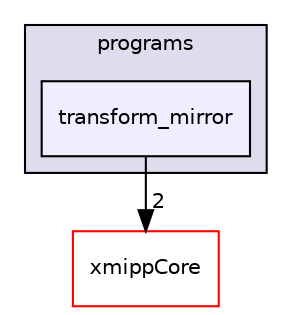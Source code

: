 digraph "xmipp/applications/programs/transform_mirror" {
  compound=true
  node [ fontsize="10", fontname="Helvetica"];
  edge [ labelfontsize="10", labelfontname="Helvetica"];
  subgraph clusterdir_592b16dc4070b933e5655da2b0d20bbb {
    graph [ bgcolor="#ddddee", pencolor="black", label="programs" fontname="Helvetica", fontsize="10", URL="dir_592b16dc4070b933e5655da2b0d20bbb.html"]
  dir_85fc2b83521f6b1a73541985c1294393 [shape=box, label="transform_mirror", style="filled", fillcolor="#eeeeff", pencolor="black", URL="dir_85fc2b83521f6b1a73541985c1294393.html"];
  }
  dir_ce4d0d8fc85c2c70612466225bfce71d [shape=box label="xmippCore" fillcolor="white" style="filled" color="red" URL="dir_ce4d0d8fc85c2c70612466225bfce71d.html"];
  dir_85fc2b83521f6b1a73541985c1294393->dir_ce4d0d8fc85c2c70612466225bfce71d [headlabel="2", labeldistance=1.5 headhref="dir_000231_000262.html"];
}
